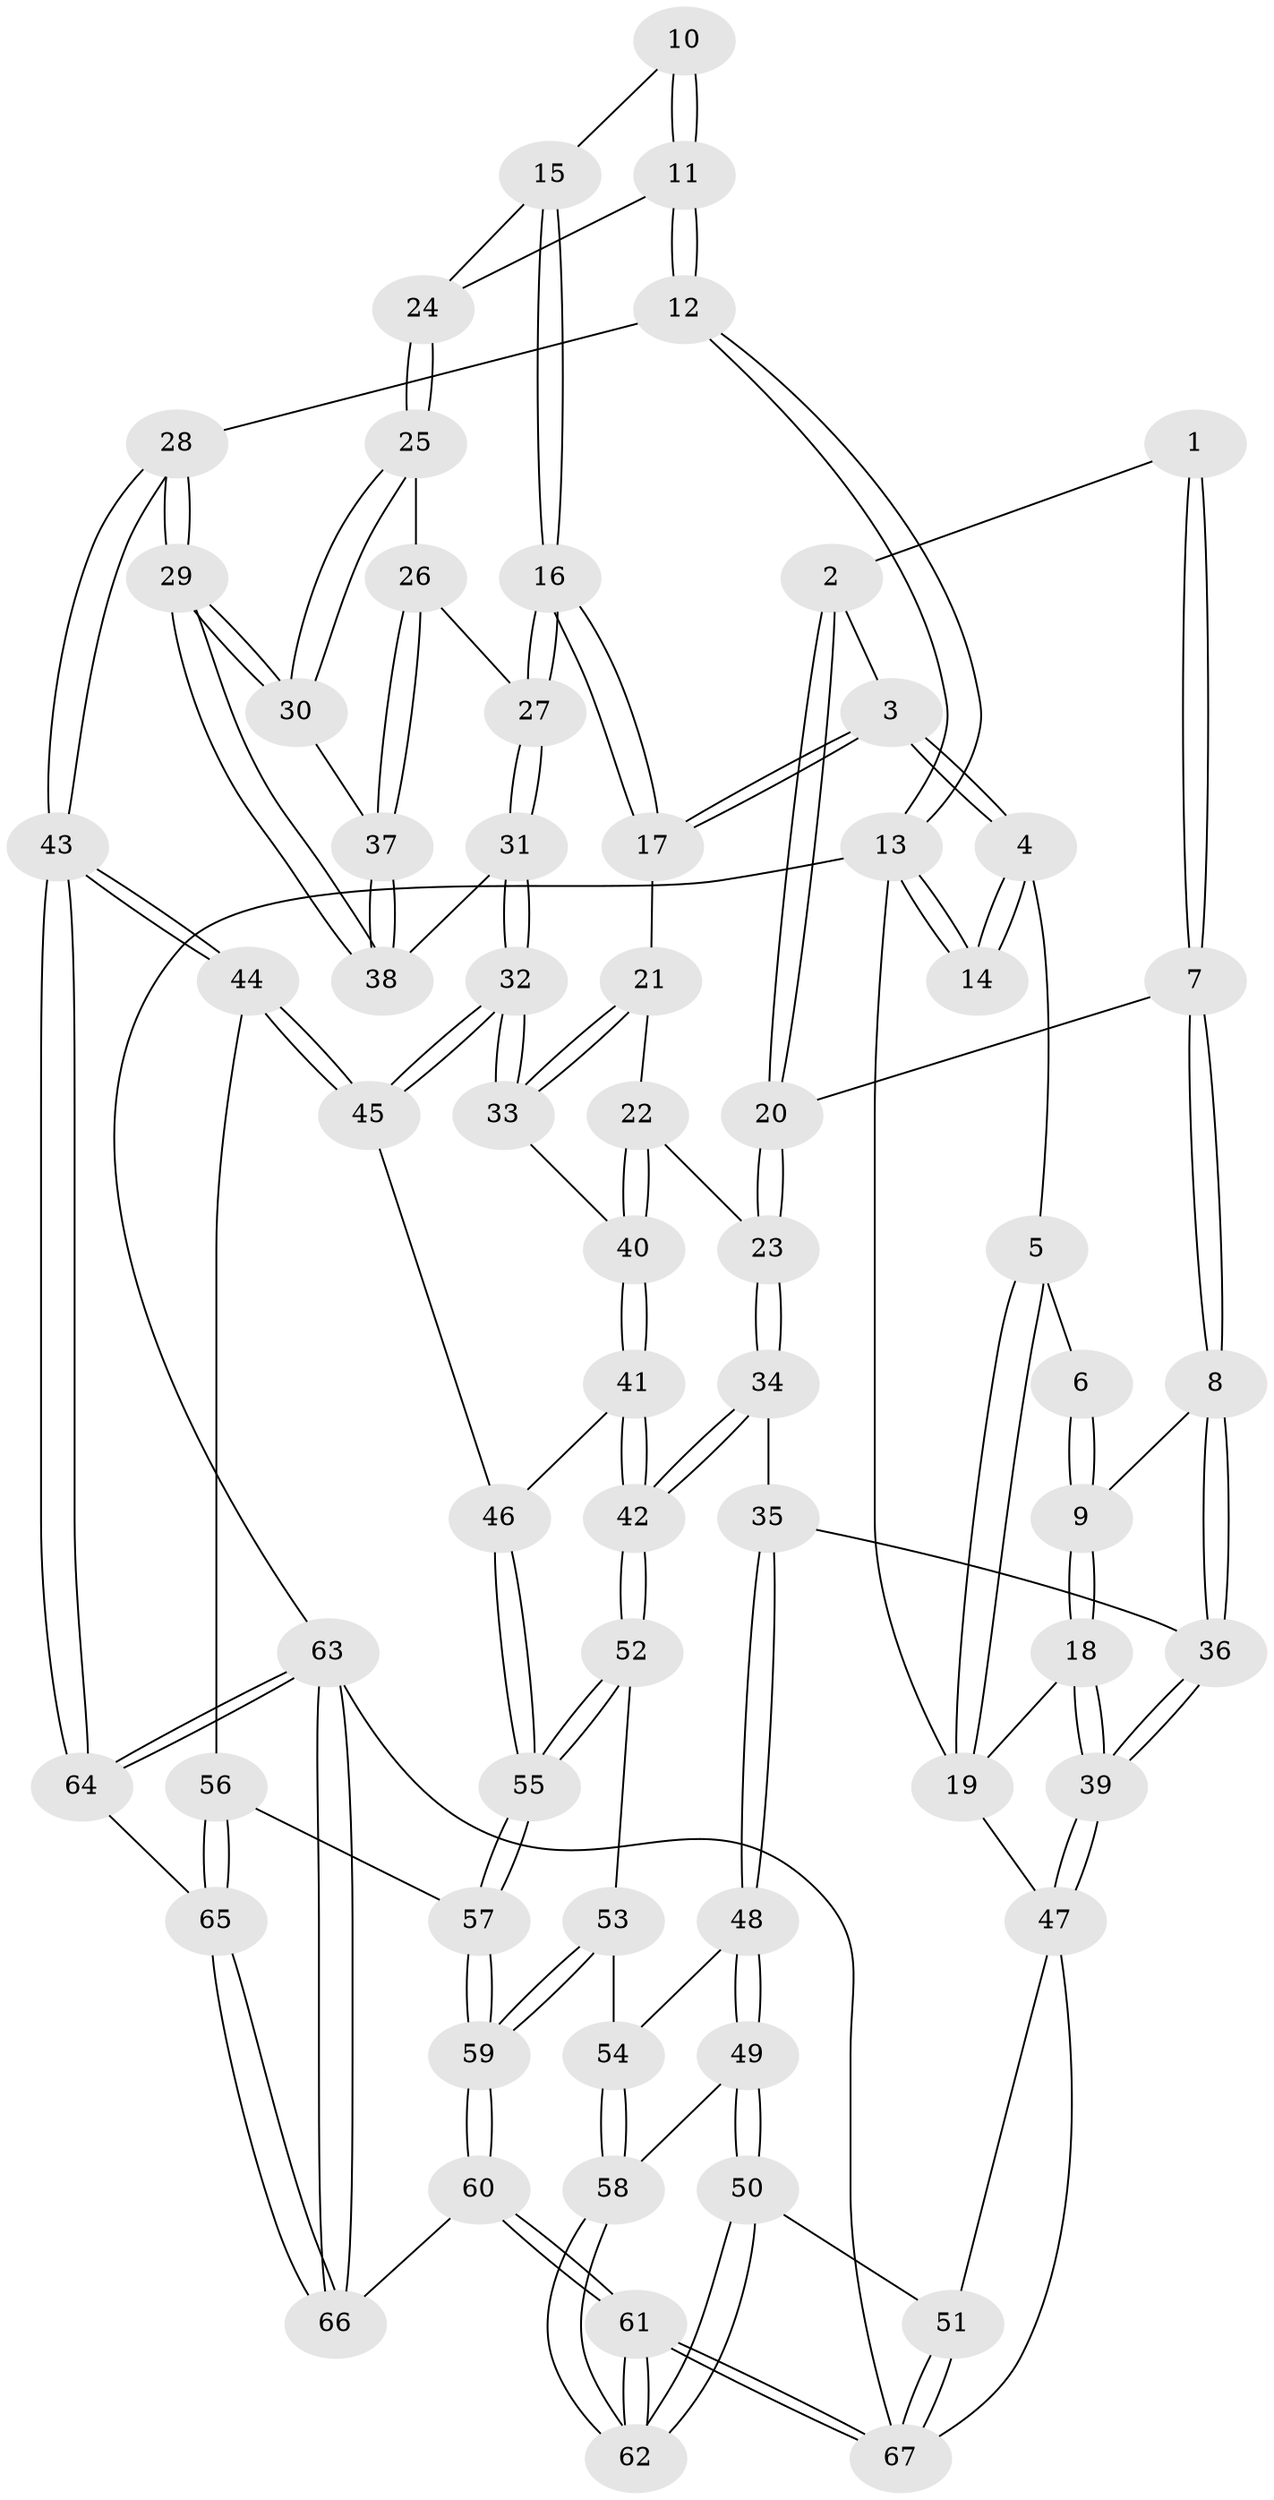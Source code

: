 // Generated by graph-tools (version 1.1) at 2025/38/03/09/25 02:38:53]
// undirected, 67 vertices, 164 edges
graph export_dot {
graph [start="1"]
  node [color=gray90,style=filled];
  1 [pos="+0.2765320674478692+0.038347936086789984"];
  2 [pos="+0.48084511285584686+0.04846868035059418"];
  3 [pos="+0.6398068615017134+0"];
  4 [pos="+0.6461670958455094+0"];
  5 [pos="+0+0"];
  6 [pos="+0.01653015615718988+0"];
  7 [pos="+0.27443714856612783+0.16619670282324692"];
  8 [pos="+0.21448810985257374+0.20443095585704"];
  9 [pos="+0.1918765898645699+0.1667081826322565"];
  10 [pos="+0.7213474156944434+0"];
  11 [pos="+1+0.13924538240832599"];
  12 [pos="+1+0.15729879800619867"];
  13 [pos="+1+0"];
  14 [pos="+0.7120707731814035+0"];
  15 [pos="+0.9336903009972858+0.1586242754910838"];
  16 [pos="+0.8544973609950102+0.1993390772759373"];
  17 [pos="+0.7103583561127278+0.11558124144105576"];
  18 [pos="+0+0.03791681031526624"];
  19 [pos="+0+0"];
  20 [pos="+0.4353952303886492+0.15669794718340038"];
  21 [pos="+0.6972434405108298+0.15357269981972346"];
  22 [pos="+0.5374517472505449+0.26806354792249415"];
  23 [pos="+0.45921691071617676+0.24839570348119577"];
  24 [pos="+1+0.15094455939284795"];
  25 [pos="+0.9401995966615985+0.2838128243005174"];
  26 [pos="+0.9360062996880054+0.2819888105915531"];
  27 [pos="+0.8554069702896847+0.20862892482346607"];
  28 [pos="+1+0.5290227104944744"];
  29 [pos="+1+0.4412730082496652"];
  30 [pos="+0.9666468246014522+0.32036367062316284"];
  31 [pos="+0.825382316672056+0.3228041151373477"];
  32 [pos="+0.771874680417404+0.36174903184199164"];
  33 [pos="+0.7073847556964489+0.32085277373757193"];
  34 [pos="+0.3503495507314819+0.43410608908789994"];
  35 [pos="+0.22305393169274312+0.4078632072787956"];
  36 [pos="+0.15719955359660653+0.35929778334225393"];
  37 [pos="+0.8776659901887409+0.31197070728467025"];
  38 [pos="+0.8386217227954103+0.3258618563992575"];
  39 [pos="+0+0.36023452727580985"];
  40 [pos="+0.6136719756761306+0.3554094847800774"];
  41 [pos="+0.5555556177412643+0.5136500537244197"];
  42 [pos="+0.4552395716351893+0.5473566306491584"];
  43 [pos="+1+0.5933973764351631"];
  44 [pos="+0.8434481661672899+0.571026296311948"];
  45 [pos="+0.799169210289202+0.5437418635279437"];
  46 [pos="+0.7023528889780167+0.5473658938999434"];
  47 [pos="+0+0.727232415747206"];
  48 [pos="+0.16865752932393835+0.6254071679066537"];
  49 [pos="+0.14298712834340913+0.6704260795006531"];
  50 [pos="+0.044224443300564895+0.7303393701157671"];
  51 [pos="+0+0.7436711122728586"];
  52 [pos="+0.44754276184930686+0.5970805392239927"];
  53 [pos="+0.4427913478090074+0.6063704500990208"];
  54 [pos="+0.40908172060545017+0.6289593310743036"];
  55 [pos="+0.6336755731452217+0.7382985987004833"];
  56 [pos="+0.7277059822508325+0.8056707818923459"];
  57 [pos="+0.6482362579718481+0.766759906785939"];
  58 [pos="+0.30334651493596204+0.7291290376211486"];
  59 [pos="+0.4792604077790631+0.8560447235353271"];
  60 [pos="+0.39549468362763035+1"];
  61 [pos="+0.3863828598728781+1"];
  62 [pos="+0.2884246496557774+0.857362585336726"];
  63 [pos="+1+1"];
  64 [pos="+1+0.8588730136912537"];
  65 [pos="+0.752971458412876+0.8704932000254831"];
  66 [pos="+0.6206864323946285+1"];
  67 [pos="+0.3302323800781605+1"];
  1 -- 2;
  1 -- 7;
  1 -- 7;
  2 -- 3;
  2 -- 20;
  2 -- 20;
  3 -- 4;
  3 -- 4;
  3 -- 17;
  3 -- 17;
  4 -- 5;
  4 -- 14;
  4 -- 14;
  5 -- 6;
  5 -- 19;
  5 -- 19;
  6 -- 9;
  6 -- 9;
  7 -- 8;
  7 -- 8;
  7 -- 20;
  8 -- 9;
  8 -- 36;
  8 -- 36;
  9 -- 18;
  9 -- 18;
  10 -- 11;
  10 -- 11;
  10 -- 15;
  11 -- 12;
  11 -- 12;
  11 -- 24;
  12 -- 13;
  12 -- 13;
  12 -- 28;
  13 -- 14;
  13 -- 14;
  13 -- 19;
  13 -- 63;
  15 -- 16;
  15 -- 16;
  15 -- 24;
  16 -- 17;
  16 -- 17;
  16 -- 27;
  16 -- 27;
  17 -- 21;
  18 -- 19;
  18 -- 39;
  18 -- 39;
  19 -- 47;
  20 -- 23;
  20 -- 23;
  21 -- 22;
  21 -- 33;
  21 -- 33;
  22 -- 23;
  22 -- 40;
  22 -- 40;
  23 -- 34;
  23 -- 34;
  24 -- 25;
  24 -- 25;
  25 -- 26;
  25 -- 30;
  25 -- 30;
  26 -- 27;
  26 -- 37;
  26 -- 37;
  27 -- 31;
  27 -- 31;
  28 -- 29;
  28 -- 29;
  28 -- 43;
  28 -- 43;
  29 -- 30;
  29 -- 30;
  29 -- 38;
  29 -- 38;
  30 -- 37;
  31 -- 32;
  31 -- 32;
  31 -- 38;
  32 -- 33;
  32 -- 33;
  32 -- 45;
  32 -- 45;
  33 -- 40;
  34 -- 35;
  34 -- 42;
  34 -- 42;
  35 -- 36;
  35 -- 48;
  35 -- 48;
  36 -- 39;
  36 -- 39;
  37 -- 38;
  37 -- 38;
  39 -- 47;
  39 -- 47;
  40 -- 41;
  40 -- 41;
  41 -- 42;
  41 -- 42;
  41 -- 46;
  42 -- 52;
  42 -- 52;
  43 -- 44;
  43 -- 44;
  43 -- 64;
  43 -- 64;
  44 -- 45;
  44 -- 45;
  44 -- 56;
  45 -- 46;
  46 -- 55;
  46 -- 55;
  47 -- 51;
  47 -- 67;
  48 -- 49;
  48 -- 49;
  48 -- 54;
  49 -- 50;
  49 -- 50;
  49 -- 58;
  50 -- 51;
  50 -- 62;
  50 -- 62;
  51 -- 67;
  51 -- 67;
  52 -- 53;
  52 -- 55;
  52 -- 55;
  53 -- 54;
  53 -- 59;
  53 -- 59;
  54 -- 58;
  54 -- 58;
  55 -- 57;
  55 -- 57;
  56 -- 57;
  56 -- 65;
  56 -- 65;
  57 -- 59;
  57 -- 59;
  58 -- 62;
  58 -- 62;
  59 -- 60;
  59 -- 60;
  60 -- 61;
  60 -- 61;
  60 -- 66;
  61 -- 62;
  61 -- 62;
  61 -- 67;
  61 -- 67;
  63 -- 64;
  63 -- 64;
  63 -- 66;
  63 -- 66;
  63 -- 67;
  64 -- 65;
  65 -- 66;
  65 -- 66;
}

